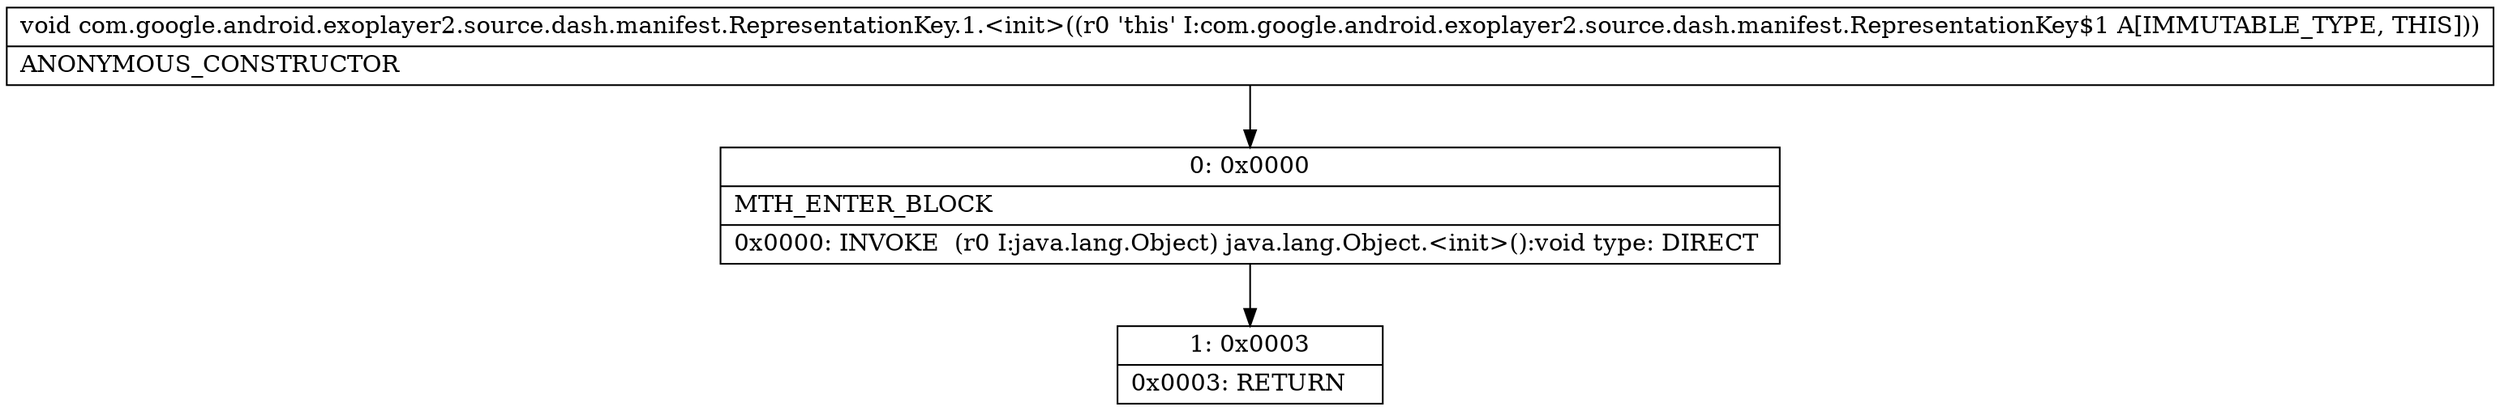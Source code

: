 digraph "CFG forcom.google.android.exoplayer2.source.dash.manifest.RepresentationKey.1.\<init\>()V" {
Node_0 [shape=record,label="{0\:\ 0x0000|MTH_ENTER_BLOCK\l|0x0000: INVOKE  (r0 I:java.lang.Object) java.lang.Object.\<init\>():void type: DIRECT \l}"];
Node_1 [shape=record,label="{1\:\ 0x0003|0x0003: RETURN   \l}"];
MethodNode[shape=record,label="{void com.google.android.exoplayer2.source.dash.manifest.RepresentationKey.1.\<init\>((r0 'this' I:com.google.android.exoplayer2.source.dash.manifest.RepresentationKey$1 A[IMMUTABLE_TYPE, THIS]))  | ANONYMOUS_CONSTRUCTOR\l}"];
MethodNode -> Node_0;
Node_0 -> Node_1;
}


